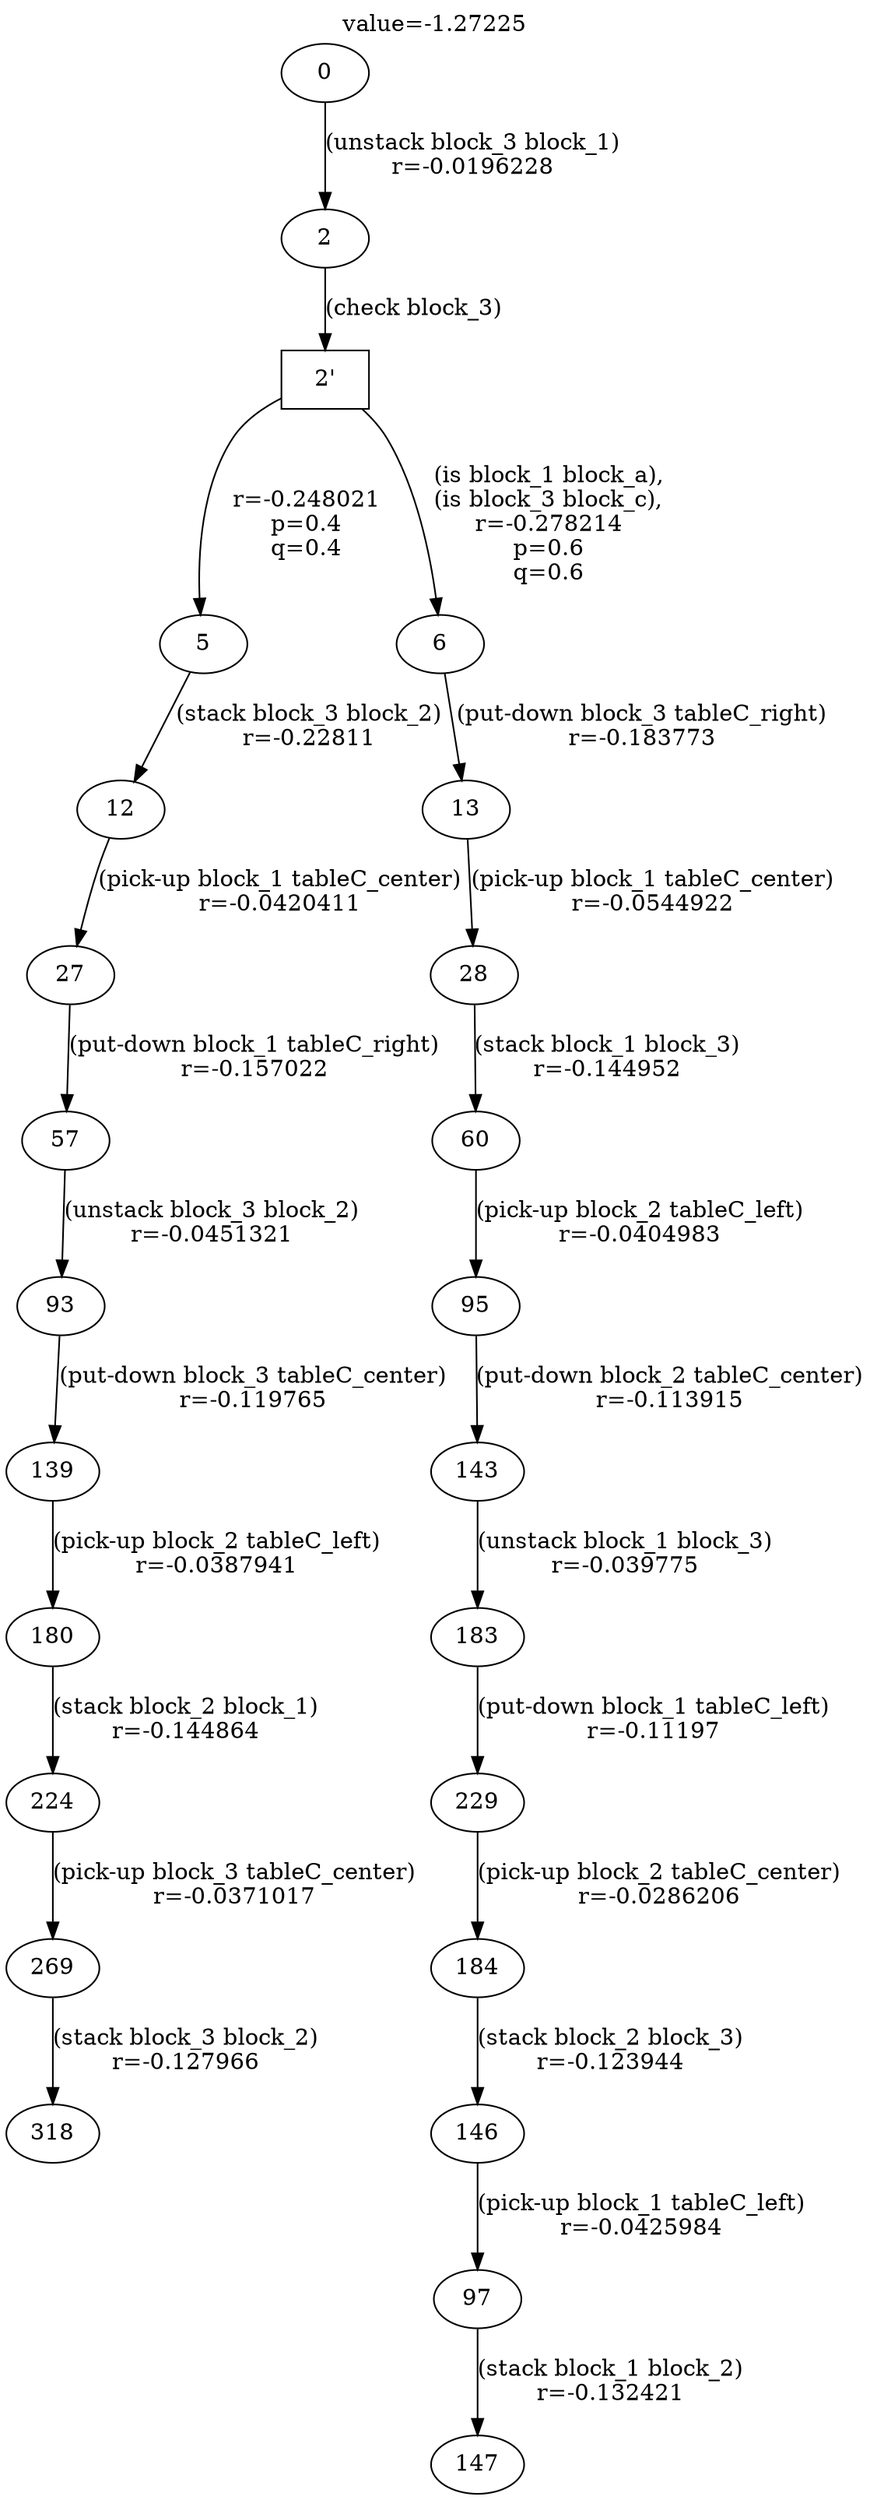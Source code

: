 digraph g{
label="value=-1.27225"
labelloc=top
0->2 [ label="(unstack block_3 block_1)
r=-0.0196228" ];
"2'" [ shape=box ] ;
2->"2'" [ label="(check block_3)" ];
"2'"->5 [ label="
r=-0.248021
p=0.4
q=0.4" ];
5->12 [ label="(stack block_3 block_2)
r=-0.22811" ];
12->27 [ label="(pick-up block_1 tableC_center)
r=-0.0420411" ];
27->57 [ label="(put-down block_1 tableC_right)
r=-0.157022" ];
57->93 [ label="(unstack block_3 block_2)
r=-0.0451321" ];
93->139 [ label="(put-down block_3 tableC_center)
r=-0.119765" ];
139->180 [ label="(pick-up block_2 tableC_left)
r=-0.0387941" ];
180->224 [ label="(stack block_2 block_1)
r=-0.144864" ];
224->269 [ label="(pick-up block_3 tableC_center)
r=-0.0371017" ];
269->318 [ label="(stack block_3 block_2)
r=-0.127966" ];
"2'"->6 [ label="
(is block_1 block_a),
(is block_3 block_c),
r=-0.278214
p=0.6
q=0.6" ];
6->13 [ label="(put-down block_3 tableC_right)
r=-0.183773" ];
13->28 [ label="(pick-up block_1 tableC_center)
r=-0.0544922" ];
28->60 [ label="(stack block_1 block_3)
r=-0.144952" ];
60->95 [ label="(pick-up block_2 tableC_left)
r=-0.0404983" ];
95->143 [ label="(put-down block_2 tableC_center)
r=-0.113915" ];
143->183 [ label="(unstack block_1 block_3)
r=-0.039775" ];
183->229 [ label="(put-down block_1 tableC_left)
r=-0.11197" ];
229->184 [ label="(pick-up block_2 tableC_center)
r=-0.0286206" ];
184->146 [ label="(stack block_2 block_3)
r=-0.123944" ];
146->97 [ label="(pick-up block_1 tableC_left)
r=-0.0425984" ];
97->147 [ label="(stack block_1 block_2)
r=-0.132421" ];
}

